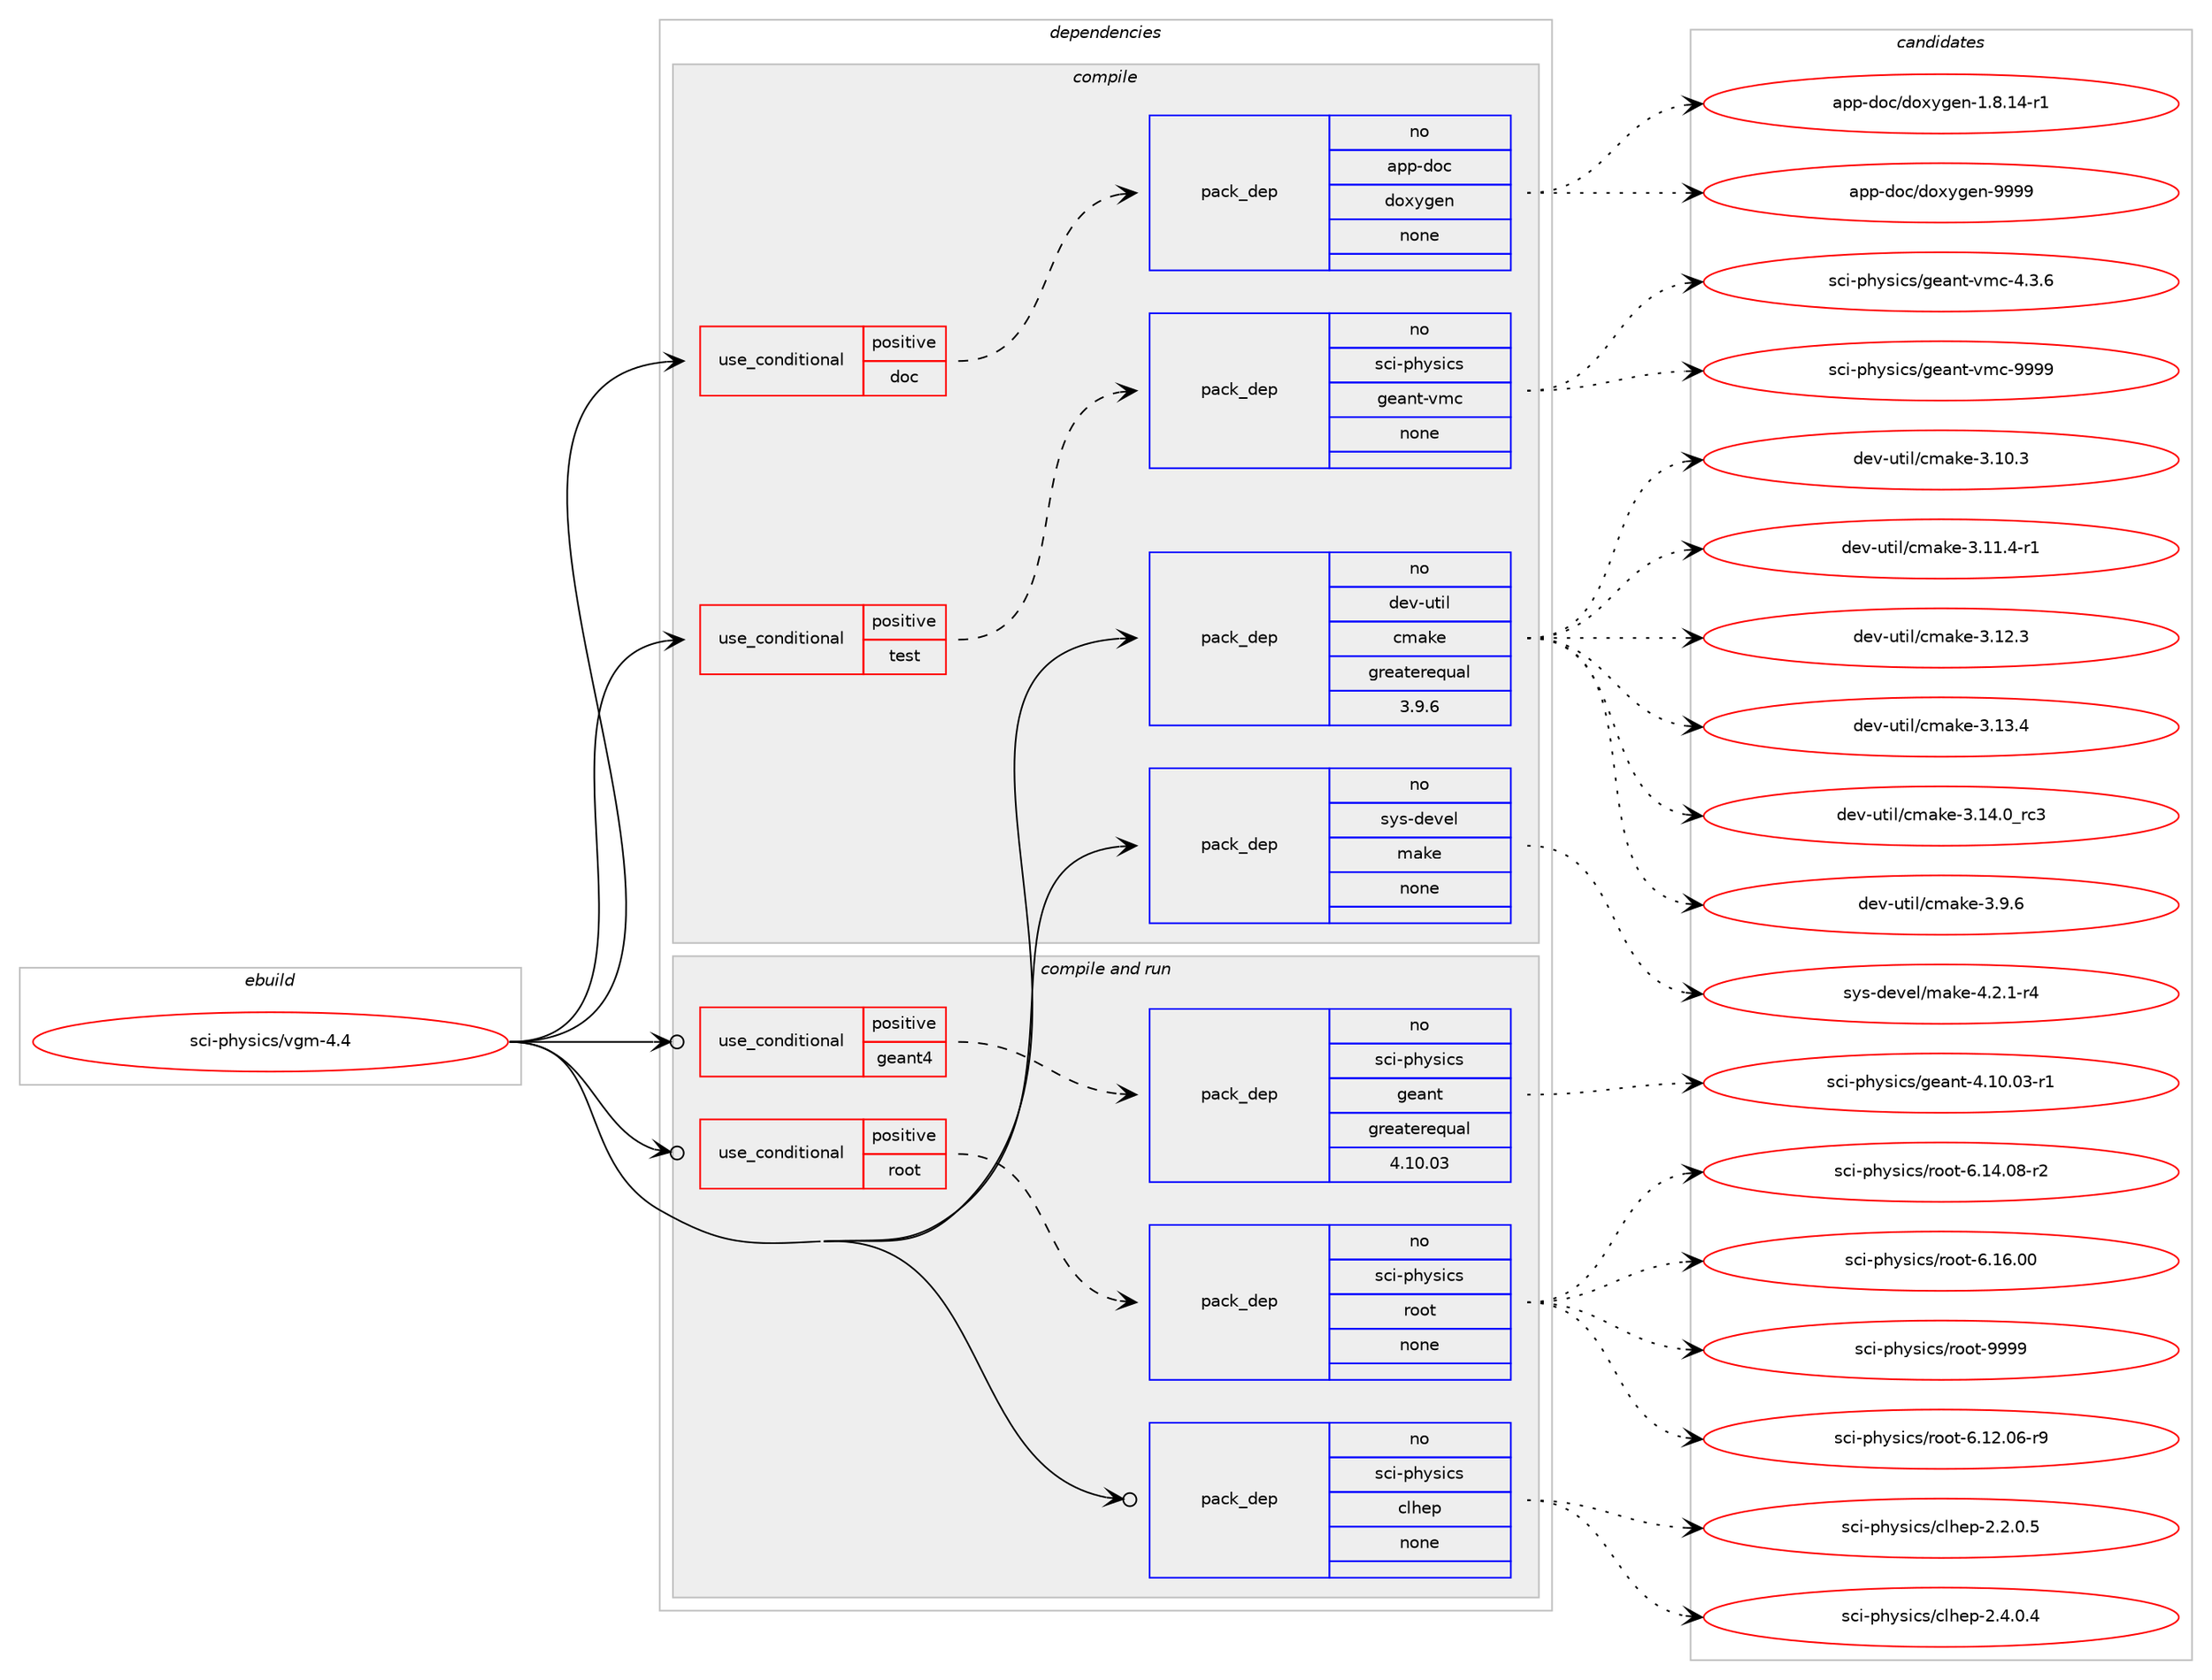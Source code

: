 digraph prolog {

# *************
# Graph options
# *************

newrank=true;
concentrate=true;
compound=true;
graph [rankdir=LR,fontname=Helvetica,fontsize=10,ranksep=1.5];#, ranksep=2.5, nodesep=0.2];
edge  [arrowhead=vee];
node  [fontname=Helvetica,fontsize=10];

# **********
# The ebuild
# **********

subgraph cluster_leftcol {
color=gray;
rank=same;
label=<<i>ebuild</i>>;
id [label="sci-physics/vgm-4.4", color=red, width=4, href="../sci-physics/vgm-4.4.svg"];
}

# ****************
# The dependencies
# ****************

subgraph cluster_midcol {
color=gray;
label=<<i>dependencies</i>>;
subgraph cluster_compile {
fillcolor="#eeeeee";
style=filled;
label=<<i>compile</i>>;
subgraph cond455364 {
dependency1701506 [label=<<TABLE BORDER="0" CELLBORDER="1" CELLSPACING="0" CELLPADDING="4"><TR><TD ROWSPAN="3" CELLPADDING="10">use_conditional</TD></TR><TR><TD>positive</TD></TR><TR><TD>doc</TD></TR></TABLE>>, shape=none, color=red];
subgraph pack1218242 {
dependency1701507 [label=<<TABLE BORDER="0" CELLBORDER="1" CELLSPACING="0" CELLPADDING="4" WIDTH="220"><TR><TD ROWSPAN="6" CELLPADDING="30">pack_dep</TD></TR><TR><TD WIDTH="110">no</TD></TR><TR><TD>app-doc</TD></TR><TR><TD>doxygen</TD></TR><TR><TD>none</TD></TR><TR><TD></TD></TR></TABLE>>, shape=none, color=blue];
}
dependency1701506:e -> dependency1701507:w [weight=20,style="dashed",arrowhead="vee"];
}
id:e -> dependency1701506:w [weight=20,style="solid",arrowhead="vee"];
subgraph cond455365 {
dependency1701508 [label=<<TABLE BORDER="0" CELLBORDER="1" CELLSPACING="0" CELLPADDING="4"><TR><TD ROWSPAN="3" CELLPADDING="10">use_conditional</TD></TR><TR><TD>positive</TD></TR><TR><TD>test</TD></TR></TABLE>>, shape=none, color=red];
subgraph pack1218243 {
dependency1701509 [label=<<TABLE BORDER="0" CELLBORDER="1" CELLSPACING="0" CELLPADDING="4" WIDTH="220"><TR><TD ROWSPAN="6" CELLPADDING="30">pack_dep</TD></TR><TR><TD WIDTH="110">no</TD></TR><TR><TD>sci-physics</TD></TR><TR><TD>geant-vmc</TD></TR><TR><TD>none</TD></TR><TR><TD></TD></TR></TABLE>>, shape=none, color=blue];
}
dependency1701508:e -> dependency1701509:w [weight=20,style="dashed",arrowhead="vee"];
}
id:e -> dependency1701508:w [weight=20,style="solid",arrowhead="vee"];
subgraph pack1218244 {
dependency1701510 [label=<<TABLE BORDER="0" CELLBORDER="1" CELLSPACING="0" CELLPADDING="4" WIDTH="220"><TR><TD ROWSPAN="6" CELLPADDING="30">pack_dep</TD></TR><TR><TD WIDTH="110">no</TD></TR><TR><TD>dev-util</TD></TR><TR><TD>cmake</TD></TR><TR><TD>greaterequal</TD></TR><TR><TD>3.9.6</TD></TR></TABLE>>, shape=none, color=blue];
}
id:e -> dependency1701510:w [weight=20,style="solid",arrowhead="vee"];
subgraph pack1218245 {
dependency1701511 [label=<<TABLE BORDER="0" CELLBORDER="1" CELLSPACING="0" CELLPADDING="4" WIDTH="220"><TR><TD ROWSPAN="6" CELLPADDING="30">pack_dep</TD></TR><TR><TD WIDTH="110">no</TD></TR><TR><TD>sys-devel</TD></TR><TR><TD>make</TD></TR><TR><TD>none</TD></TR><TR><TD></TD></TR></TABLE>>, shape=none, color=blue];
}
id:e -> dependency1701511:w [weight=20,style="solid",arrowhead="vee"];
}
subgraph cluster_compileandrun {
fillcolor="#eeeeee";
style=filled;
label=<<i>compile and run</i>>;
subgraph cond455366 {
dependency1701512 [label=<<TABLE BORDER="0" CELLBORDER="1" CELLSPACING="0" CELLPADDING="4"><TR><TD ROWSPAN="3" CELLPADDING="10">use_conditional</TD></TR><TR><TD>positive</TD></TR><TR><TD>geant4</TD></TR></TABLE>>, shape=none, color=red];
subgraph pack1218246 {
dependency1701513 [label=<<TABLE BORDER="0" CELLBORDER="1" CELLSPACING="0" CELLPADDING="4" WIDTH="220"><TR><TD ROWSPAN="6" CELLPADDING="30">pack_dep</TD></TR><TR><TD WIDTH="110">no</TD></TR><TR><TD>sci-physics</TD></TR><TR><TD>geant</TD></TR><TR><TD>greaterequal</TD></TR><TR><TD>4.10.03</TD></TR></TABLE>>, shape=none, color=blue];
}
dependency1701512:e -> dependency1701513:w [weight=20,style="dashed",arrowhead="vee"];
}
id:e -> dependency1701512:w [weight=20,style="solid",arrowhead="odotvee"];
subgraph cond455367 {
dependency1701514 [label=<<TABLE BORDER="0" CELLBORDER="1" CELLSPACING="0" CELLPADDING="4"><TR><TD ROWSPAN="3" CELLPADDING="10">use_conditional</TD></TR><TR><TD>positive</TD></TR><TR><TD>root</TD></TR></TABLE>>, shape=none, color=red];
subgraph pack1218247 {
dependency1701515 [label=<<TABLE BORDER="0" CELLBORDER="1" CELLSPACING="0" CELLPADDING="4" WIDTH="220"><TR><TD ROWSPAN="6" CELLPADDING="30">pack_dep</TD></TR><TR><TD WIDTH="110">no</TD></TR><TR><TD>sci-physics</TD></TR><TR><TD>root</TD></TR><TR><TD>none</TD></TR><TR><TD></TD></TR></TABLE>>, shape=none, color=blue];
}
dependency1701514:e -> dependency1701515:w [weight=20,style="dashed",arrowhead="vee"];
}
id:e -> dependency1701514:w [weight=20,style="solid",arrowhead="odotvee"];
subgraph pack1218248 {
dependency1701516 [label=<<TABLE BORDER="0" CELLBORDER="1" CELLSPACING="0" CELLPADDING="4" WIDTH="220"><TR><TD ROWSPAN="6" CELLPADDING="30">pack_dep</TD></TR><TR><TD WIDTH="110">no</TD></TR><TR><TD>sci-physics</TD></TR><TR><TD>clhep</TD></TR><TR><TD>none</TD></TR><TR><TD></TD></TR></TABLE>>, shape=none, color=blue];
}
id:e -> dependency1701516:w [weight=20,style="solid",arrowhead="odotvee"];
}
subgraph cluster_run {
fillcolor="#eeeeee";
style=filled;
label=<<i>run</i>>;
}
}

# **************
# The candidates
# **************

subgraph cluster_choices {
rank=same;
color=gray;
label=<<i>candidates</i>>;

subgraph choice1218242 {
color=black;
nodesep=1;
choice97112112451001119947100111120121103101110454946564649524511449 [label="app-doc/doxygen-1.8.14-r1", color=red, width=4,href="../app-doc/doxygen-1.8.14-r1.svg"];
choice971121124510011199471001111201211031011104557575757 [label="app-doc/doxygen-9999", color=red, width=4,href="../app-doc/doxygen-9999.svg"];
dependency1701507:e -> choice97112112451001119947100111120121103101110454946564649524511449:w [style=dotted,weight="100"];
dependency1701507:e -> choice971121124510011199471001111201211031011104557575757:w [style=dotted,weight="100"];
}
subgraph choice1218243 {
color=black;
nodesep=1;
choice11599105451121041211151059911547103101971101164511810999455246514654 [label="sci-physics/geant-vmc-4.3.6", color=red, width=4,href="../sci-physics/geant-vmc-4.3.6.svg"];
choice115991054511210412111510599115471031019711011645118109994557575757 [label="sci-physics/geant-vmc-9999", color=red, width=4,href="../sci-physics/geant-vmc-9999.svg"];
dependency1701509:e -> choice11599105451121041211151059911547103101971101164511810999455246514654:w [style=dotted,weight="100"];
dependency1701509:e -> choice115991054511210412111510599115471031019711011645118109994557575757:w [style=dotted,weight="100"];
}
subgraph choice1218244 {
color=black;
nodesep=1;
choice1001011184511711610510847991099710710145514649484651 [label="dev-util/cmake-3.10.3", color=red, width=4,href="../dev-util/cmake-3.10.3.svg"];
choice10010111845117116105108479910997107101455146494946524511449 [label="dev-util/cmake-3.11.4-r1", color=red, width=4,href="../dev-util/cmake-3.11.4-r1.svg"];
choice1001011184511711610510847991099710710145514649504651 [label="dev-util/cmake-3.12.3", color=red, width=4,href="../dev-util/cmake-3.12.3.svg"];
choice1001011184511711610510847991099710710145514649514652 [label="dev-util/cmake-3.13.4", color=red, width=4,href="../dev-util/cmake-3.13.4.svg"];
choice1001011184511711610510847991099710710145514649524648951149951 [label="dev-util/cmake-3.14.0_rc3", color=red, width=4,href="../dev-util/cmake-3.14.0_rc3.svg"];
choice10010111845117116105108479910997107101455146574654 [label="dev-util/cmake-3.9.6", color=red, width=4,href="../dev-util/cmake-3.9.6.svg"];
dependency1701510:e -> choice1001011184511711610510847991099710710145514649484651:w [style=dotted,weight="100"];
dependency1701510:e -> choice10010111845117116105108479910997107101455146494946524511449:w [style=dotted,weight="100"];
dependency1701510:e -> choice1001011184511711610510847991099710710145514649504651:w [style=dotted,weight="100"];
dependency1701510:e -> choice1001011184511711610510847991099710710145514649514652:w [style=dotted,weight="100"];
dependency1701510:e -> choice1001011184511711610510847991099710710145514649524648951149951:w [style=dotted,weight="100"];
dependency1701510:e -> choice10010111845117116105108479910997107101455146574654:w [style=dotted,weight="100"];
}
subgraph choice1218245 {
color=black;
nodesep=1;
choice1151211154510010111810110847109971071014552465046494511452 [label="sys-devel/make-4.2.1-r4", color=red, width=4,href="../sys-devel/make-4.2.1-r4.svg"];
dependency1701511:e -> choice1151211154510010111810110847109971071014552465046494511452:w [style=dotted,weight="100"];
}
subgraph choice1218246 {
color=black;
nodesep=1;
choice115991054511210412111510599115471031019711011645524649484648514511449 [label="sci-physics/geant-4.10.03-r1", color=red, width=4,href="../sci-physics/geant-4.10.03-r1.svg"];
dependency1701513:e -> choice115991054511210412111510599115471031019711011645524649484648514511449:w [style=dotted,weight="100"];
}
subgraph choice1218247 {
color=black;
nodesep=1;
choice1159910545112104121115105991154711411111111645544649504648544511457 [label="sci-physics/root-6.12.06-r9", color=red, width=4,href="../sci-physics/root-6.12.06-r9.svg"];
choice1159910545112104121115105991154711411111111645544649524648564511450 [label="sci-physics/root-6.14.08-r2", color=red, width=4,href="../sci-physics/root-6.14.08-r2.svg"];
choice115991054511210412111510599115471141111111164554464954464848 [label="sci-physics/root-6.16.00", color=red, width=4,href="../sci-physics/root-6.16.00.svg"];
choice115991054511210412111510599115471141111111164557575757 [label="sci-physics/root-9999", color=red, width=4,href="../sci-physics/root-9999.svg"];
dependency1701515:e -> choice1159910545112104121115105991154711411111111645544649504648544511457:w [style=dotted,weight="100"];
dependency1701515:e -> choice1159910545112104121115105991154711411111111645544649524648564511450:w [style=dotted,weight="100"];
dependency1701515:e -> choice115991054511210412111510599115471141111111164554464954464848:w [style=dotted,weight="100"];
dependency1701515:e -> choice115991054511210412111510599115471141111111164557575757:w [style=dotted,weight="100"];
}
subgraph choice1218248 {
color=black;
nodesep=1;
choice11599105451121041211151059911547991081041011124550465046484653 [label="sci-physics/clhep-2.2.0.5", color=red, width=4,href="../sci-physics/clhep-2.2.0.5.svg"];
choice11599105451121041211151059911547991081041011124550465246484652 [label="sci-physics/clhep-2.4.0.4", color=red, width=4,href="../sci-physics/clhep-2.4.0.4.svg"];
dependency1701516:e -> choice11599105451121041211151059911547991081041011124550465046484653:w [style=dotted,weight="100"];
dependency1701516:e -> choice11599105451121041211151059911547991081041011124550465246484652:w [style=dotted,weight="100"];
}
}

}
